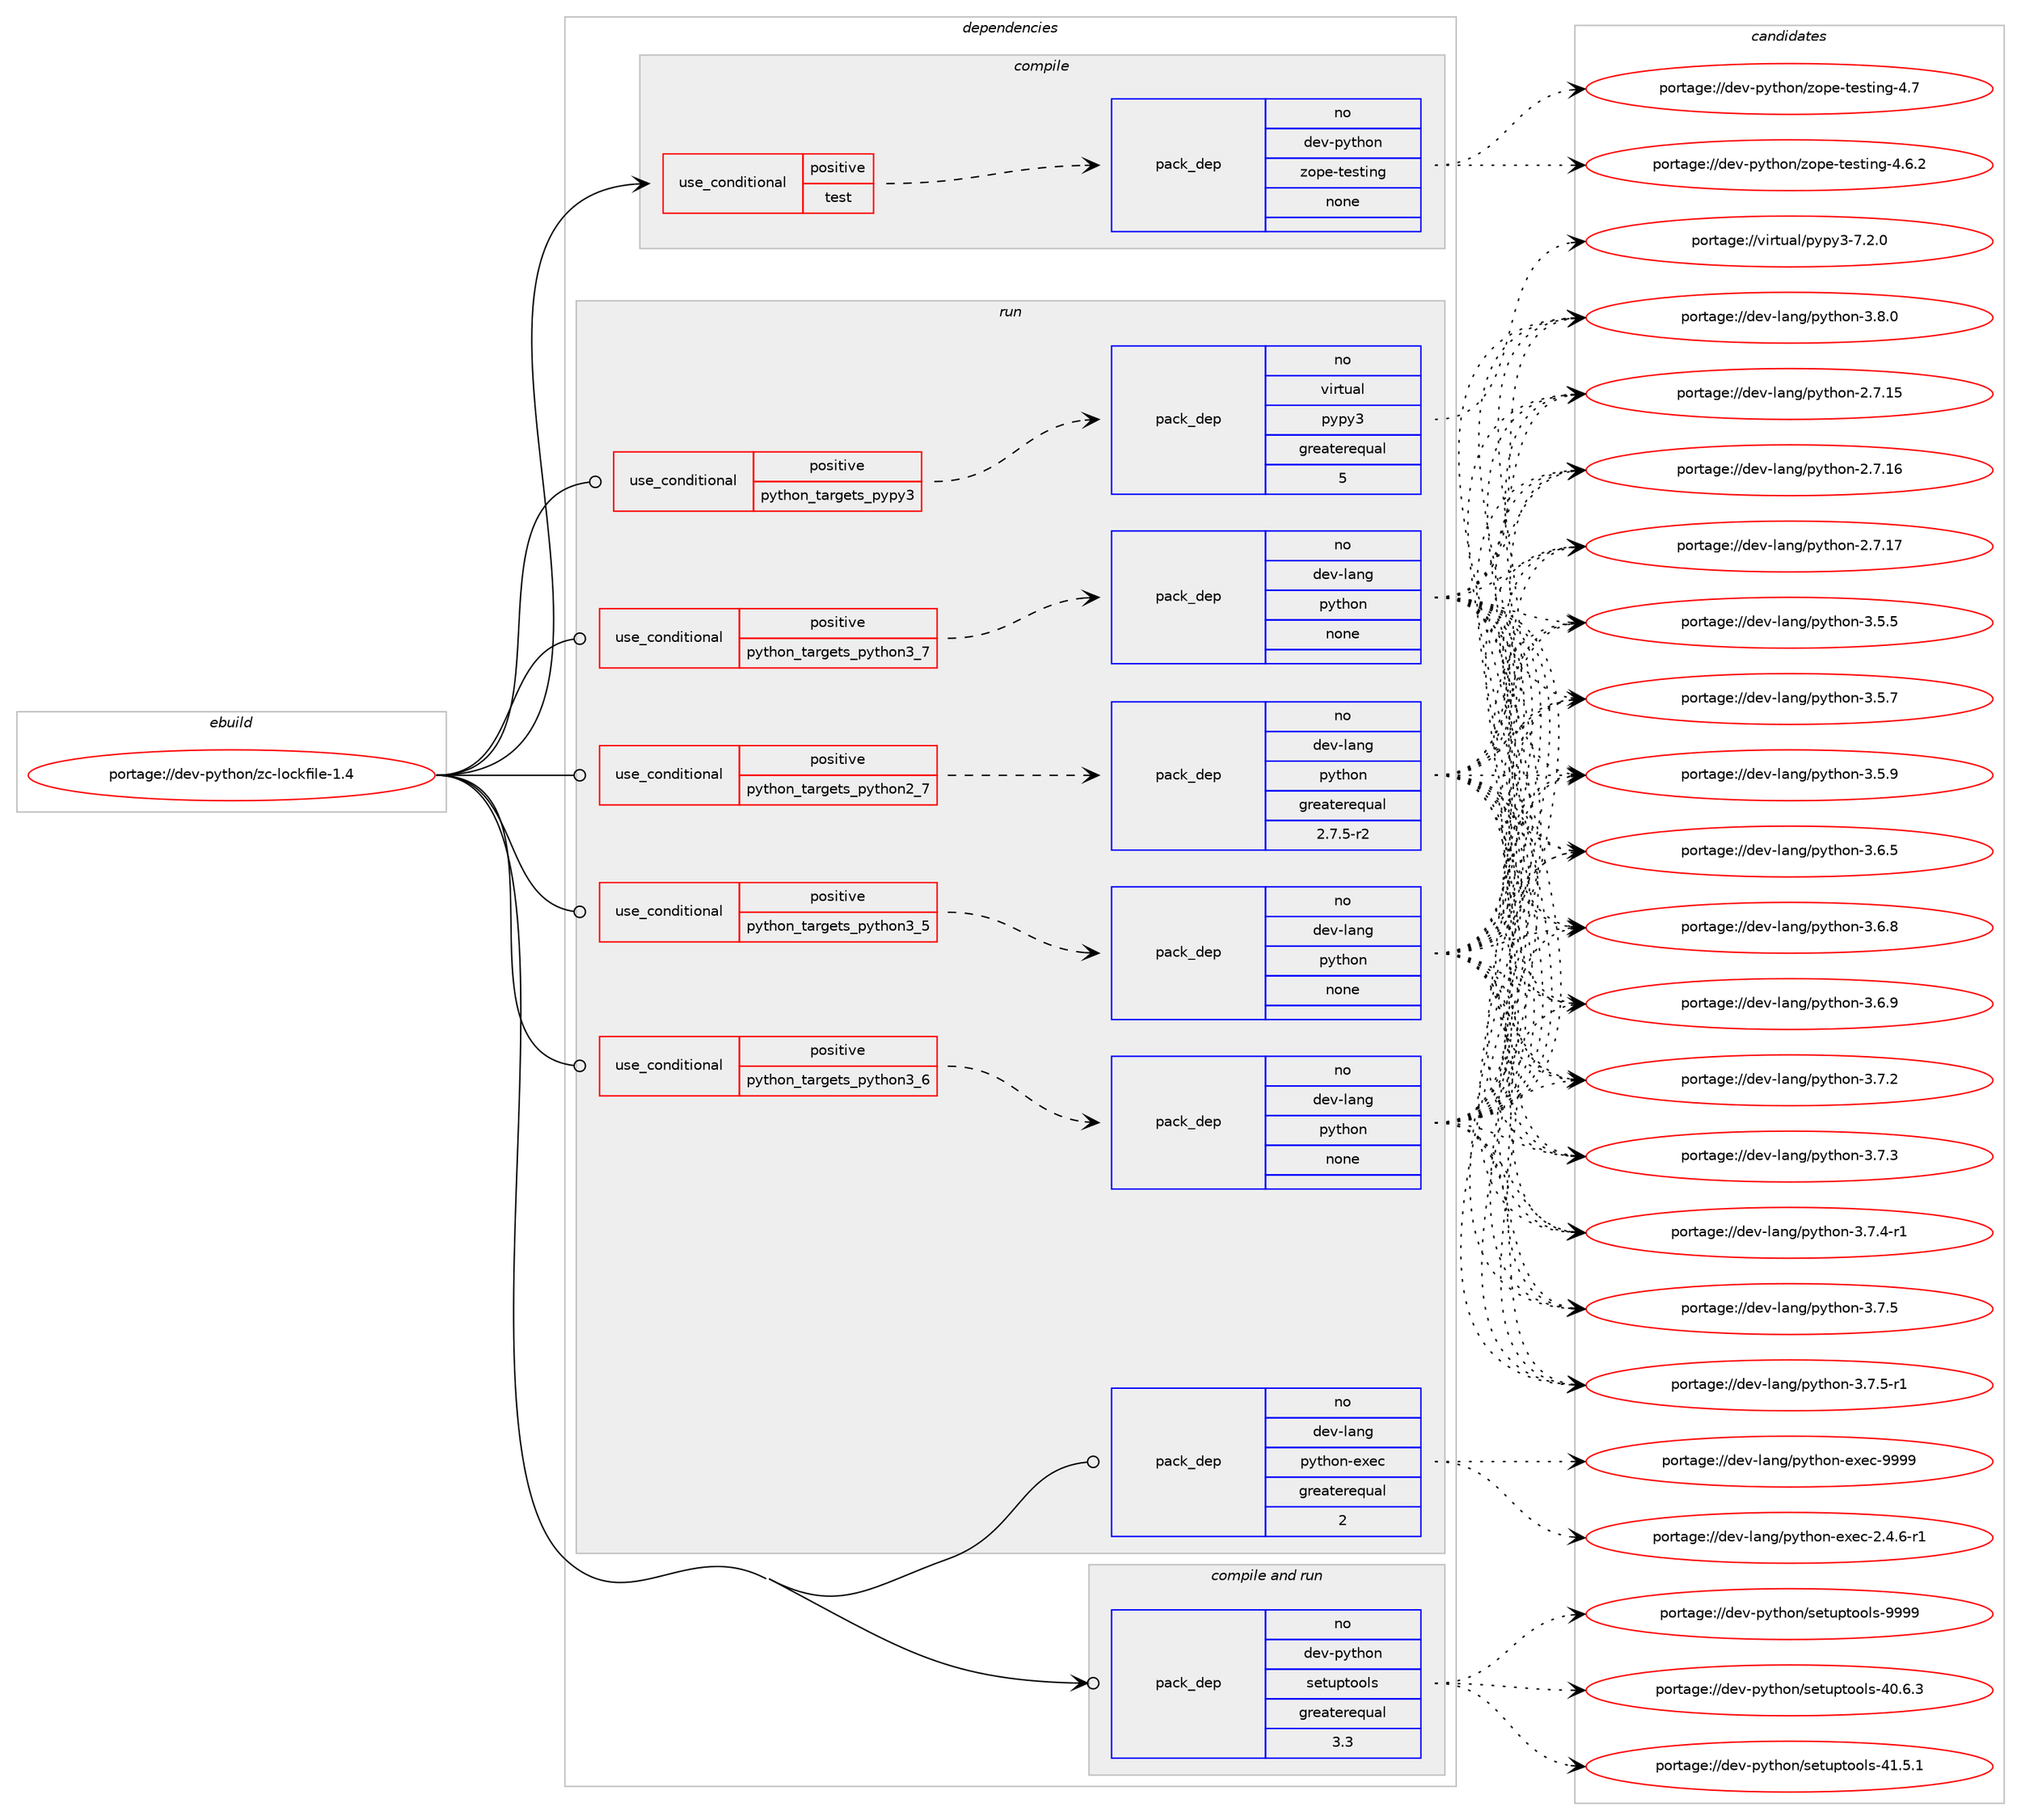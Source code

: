 digraph prolog {

# *************
# Graph options
# *************

newrank=true;
concentrate=true;
compound=true;
graph [rankdir=LR,fontname=Helvetica,fontsize=10,ranksep=1.5];#, ranksep=2.5, nodesep=0.2];
edge  [arrowhead=vee];
node  [fontname=Helvetica,fontsize=10];

# **********
# The ebuild
# **********

subgraph cluster_leftcol {
color=gray;
rank=same;
label=<<i>ebuild</i>>;
id [label="portage://dev-python/zc-lockfile-1.4", color=red, width=4, href="../dev-python/zc-lockfile-1.4.svg"];
}

# ****************
# The dependencies
# ****************

subgraph cluster_midcol {
color=gray;
label=<<i>dependencies</i>>;
subgraph cluster_compile {
fillcolor="#eeeeee";
style=filled;
label=<<i>compile</i>>;
subgraph cond41140 {
dependency180026 [label=<<TABLE BORDER="0" CELLBORDER="1" CELLSPACING="0" CELLPADDING="4"><TR><TD ROWSPAN="3" CELLPADDING="10">use_conditional</TD></TR><TR><TD>positive</TD></TR><TR><TD>test</TD></TR></TABLE>>, shape=none, color=red];
subgraph pack135475 {
dependency180027 [label=<<TABLE BORDER="0" CELLBORDER="1" CELLSPACING="0" CELLPADDING="4" WIDTH="220"><TR><TD ROWSPAN="6" CELLPADDING="30">pack_dep</TD></TR><TR><TD WIDTH="110">no</TD></TR><TR><TD>dev-python</TD></TR><TR><TD>zope-testing</TD></TR><TR><TD>none</TD></TR><TR><TD></TD></TR></TABLE>>, shape=none, color=blue];
}
dependency180026:e -> dependency180027:w [weight=20,style="dashed",arrowhead="vee"];
}
id:e -> dependency180026:w [weight=20,style="solid",arrowhead="vee"];
}
subgraph cluster_compileandrun {
fillcolor="#eeeeee";
style=filled;
label=<<i>compile and run</i>>;
subgraph pack135476 {
dependency180028 [label=<<TABLE BORDER="0" CELLBORDER="1" CELLSPACING="0" CELLPADDING="4" WIDTH="220"><TR><TD ROWSPAN="6" CELLPADDING="30">pack_dep</TD></TR><TR><TD WIDTH="110">no</TD></TR><TR><TD>dev-python</TD></TR><TR><TD>setuptools</TD></TR><TR><TD>greaterequal</TD></TR><TR><TD>3.3</TD></TR></TABLE>>, shape=none, color=blue];
}
id:e -> dependency180028:w [weight=20,style="solid",arrowhead="odotvee"];
}
subgraph cluster_run {
fillcolor="#eeeeee";
style=filled;
label=<<i>run</i>>;
subgraph cond41141 {
dependency180029 [label=<<TABLE BORDER="0" CELLBORDER="1" CELLSPACING="0" CELLPADDING="4"><TR><TD ROWSPAN="3" CELLPADDING="10">use_conditional</TD></TR><TR><TD>positive</TD></TR><TR><TD>python_targets_pypy3</TD></TR></TABLE>>, shape=none, color=red];
subgraph pack135477 {
dependency180030 [label=<<TABLE BORDER="0" CELLBORDER="1" CELLSPACING="0" CELLPADDING="4" WIDTH="220"><TR><TD ROWSPAN="6" CELLPADDING="30">pack_dep</TD></TR><TR><TD WIDTH="110">no</TD></TR><TR><TD>virtual</TD></TR><TR><TD>pypy3</TD></TR><TR><TD>greaterequal</TD></TR><TR><TD>5</TD></TR></TABLE>>, shape=none, color=blue];
}
dependency180029:e -> dependency180030:w [weight=20,style="dashed",arrowhead="vee"];
}
id:e -> dependency180029:w [weight=20,style="solid",arrowhead="odot"];
subgraph cond41142 {
dependency180031 [label=<<TABLE BORDER="0" CELLBORDER="1" CELLSPACING="0" CELLPADDING="4"><TR><TD ROWSPAN="3" CELLPADDING="10">use_conditional</TD></TR><TR><TD>positive</TD></TR><TR><TD>python_targets_python2_7</TD></TR></TABLE>>, shape=none, color=red];
subgraph pack135478 {
dependency180032 [label=<<TABLE BORDER="0" CELLBORDER="1" CELLSPACING="0" CELLPADDING="4" WIDTH="220"><TR><TD ROWSPAN="6" CELLPADDING="30">pack_dep</TD></TR><TR><TD WIDTH="110">no</TD></TR><TR><TD>dev-lang</TD></TR><TR><TD>python</TD></TR><TR><TD>greaterequal</TD></TR><TR><TD>2.7.5-r2</TD></TR></TABLE>>, shape=none, color=blue];
}
dependency180031:e -> dependency180032:w [weight=20,style="dashed",arrowhead="vee"];
}
id:e -> dependency180031:w [weight=20,style="solid",arrowhead="odot"];
subgraph cond41143 {
dependency180033 [label=<<TABLE BORDER="0" CELLBORDER="1" CELLSPACING="0" CELLPADDING="4"><TR><TD ROWSPAN="3" CELLPADDING="10">use_conditional</TD></TR><TR><TD>positive</TD></TR><TR><TD>python_targets_python3_5</TD></TR></TABLE>>, shape=none, color=red];
subgraph pack135479 {
dependency180034 [label=<<TABLE BORDER="0" CELLBORDER="1" CELLSPACING="0" CELLPADDING="4" WIDTH="220"><TR><TD ROWSPAN="6" CELLPADDING="30">pack_dep</TD></TR><TR><TD WIDTH="110">no</TD></TR><TR><TD>dev-lang</TD></TR><TR><TD>python</TD></TR><TR><TD>none</TD></TR><TR><TD></TD></TR></TABLE>>, shape=none, color=blue];
}
dependency180033:e -> dependency180034:w [weight=20,style="dashed",arrowhead="vee"];
}
id:e -> dependency180033:w [weight=20,style="solid",arrowhead="odot"];
subgraph cond41144 {
dependency180035 [label=<<TABLE BORDER="0" CELLBORDER="1" CELLSPACING="0" CELLPADDING="4"><TR><TD ROWSPAN="3" CELLPADDING="10">use_conditional</TD></TR><TR><TD>positive</TD></TR><TR><TD>python_targets_python3_6</TD></TR></TABLE>>, shape=none, color=red];
subgraph pack135480 {
dependency180036 [label=<<TABLE BORDER="0" CELLBORDER="1" CELLSPACING="0" CELLPADDING="4" WIDTH="220"><TR><TD ROWSPAN="6" CELLPADDING="30">pack_dep</TD></TR><TR><TD WIDTH="110">no</TD></TR><TR><TD>dev-lang</TD></TR><TR><TD>python</TD></TR><TR><TD>none</TD></TR><TR><TD></TD></TR></TABLE>>, shape=none, color=blue];
}
dependency180035:e -> dependency180036:w [weight=20,style="dashed",arrowhead="vee"];
}
id:e -> dependency180035:w [weight=20,style="solid",arrowhead="odot"];
subgraph cond41145 {
dependency180037 [label=<<TABLE BORDER="0" CELLBORDER="1" CELLSPACING="0" CELLPADDING="4"><TR><TD ROWSPAN="3" CELLPADDING="10">use_conditional</TD></TR><TR><TD>positive</TD></TR><TR><TD>python_targets_python3_7</TD></TR></TABLE>>, shape=none, color=red];
subgraph pack135481 {
dependency180038 [label=<<TABLE BORDER="0" CELLBORDER="1" CELLSPACING="0" CELLPADDING="4" WIDTH="220"><TR><TD ROWSPAN="6" CELLPADDING="30">pack_dep</TD></TR><TR><TD WIDTH="110">no</TD></TR><TR><TD>dev-lang</TD></TR><TR><TD>python</TD></TR><TR><TD>none</TD></TR><TR><TD></TD></TR></TABLE>>, shape=none, color=blue];
}
dependency180037:e -> dependency180038:w [weight=20,style="dashed",arrowhead="vee"];
}
id:e -> dependency180037:w [weight=20,style="solid",arrowhead="odot"];
subgraph pack135482 {
dependency180039 [label=<<TABLE BORDER="0" CELLBORDER="1" CELLSPACING="0" CELLPADDING="4" WIDTH="220"><TR><TD ROWSPAN="6" CELLPADDING="30">pack_dep</TD></TR><TR><TD WIDTH="110">no</TD></TR><TR><TD>dev-lang</TD></TR><TR><TD>python-exec</TD></TR><TR><TD>greaterequal</TD></TR><TR><TD>2</TD></TR></TABLE>>, shape=none, color=blue];
}
id:e -> dependency180039:w [weight=20,style="solid",arrowhead="odot"];
}
}

# **************
# The candidates
# **************

subgraph cluster_choices {
rank=same;
color=gray;
label=<<i>candidates</i>>;

subgraph choice135475 {
color=black;
nodesep=1;
choiceportage100101118451121211161041111104712211111210145116101115116105110103455246544650 [label="portage://dev-python/zope-testing-4.6.2", color=red, width=4,href="../dev-python/zope-testing-4.6.2.svg"];
choiceportage10010111845112121116104111110471221111121014511610111511610511010345524655 [label="portage://dev-python/zope-testing-4.7", color=red, width=4,href="../dev-python/zope-testing-4.7.svg"];
dependency180027:e -> choiceportage100101118451121211161041111104712211111210145116101115116105110103455246544650:w [style=dotted,weight="100"];
dependency180027:e -> choiceportage10010111845112121116104111110471221111121014511610111511610511010345524655:w [style=dotted,weight="100"];
}
subgraph choice135476 {
color=black;
nodesep=1;
choiceportage100101118451121211161041111104711510111611711211611111110811545524846544651 [label="portage://dev-python/setuptools-40.6.3", color=red, width=4,href="../dev-python/setuptools-40.6.3.svg"];
choiceportage100101118451121211161041111104711510111611711211611111110811545524946534649 [label="portage://dev-python/setuptools-41.5.1", color=red, width=4,href="../dev-python/setuptools-41.5.1.svg"];
choiceportage10010111845112121116104111110471151011161171121161111111081154557575757 [label="portage://dev-python/setuptools-9999", color=red, width=4,href="../dev-python/setuptools-9999.svg"];
dependency180028:e -> choiceportage100101118451121211161041111104711510111611711211611111110811545524846544651:w [style=dotted,weight="100"];
dependency180028:e -> choiceportage100101118451121211161041111104711510111611711211611111110811545524946534649:w [style=dotted,weight="100"];
dependency180028:e -> choiceportage10010111845112121116104111110471151011161171121161111111081154557575757:w [style=dotted,weight="100"];
}
subgraph choice135477 {
color=black;
nodesep=1;
choiceportage118105114116117971084711212111212151455546504648 [label="portage://virtual/pypy3-7.2.0", color=red, width=4,href="../virtual/pypy3-7.2.0.svg"];
dependency180030:e -> choiceportage118105114116117971084711212111212151455546504648:w [style=dotted,weight="100"];
}
subgraph choice135478 {
color=black;
nodesep=1;
choiceportage10010111845108971101034711212111610411111045504655464953 [label="portage://dev-lang/python-2.7.15", color=red, width=4,href="../dev-lang/python-2.7.15.svg"];
choiceportage10010111845108971101034711212111610411111045504655464954 [label="portage://dev-lang/python-2.7.16", color=red, width=4,href="../dev-lang/python-2.7.16.svg"];
choiceportage10010111845108971101034711212111610411111045504655464955 [label="portage://dev-lang/python-2.7.17", color=red, width=4,href="../dev-lang/python-2.7.17.svg"];
choiceportage100101118451089711010347112121116104111110455146534653 [label="portage://dev-lang/python-3.5.5", color=red, width=4,href="../dev-lang/python-3.5.5.svg"];
choiceportage100101118451089711010347112121116104111110455146534655 [label="portage://dev-lang/python-3.5.7", color=red, width=4,href="../dev-lang/python-3.5.7.svg"];
choiceportage100101118451089711010347112121116104111110455146534657 [label="portage://dev-lang/python-3.5.9", color=red, width=4,href="../dev-lang/python-3.5.9.svg"];
choiceportage100101118451089711010347112121116104111110455146544653 [label="portage://dev-lang/python-3.6.5", color=red, width=4,href="../dev-lang/python-3.6.5.svg"];
choiceportage100101118451089711010347112121116104111110455146544656 [label="portage://dev-lang/python-3.6.8", color=red, width=4,href="../dev-lang/python-3.6.8.svg"];
choiceportage100101118451089711010347112121116104111110455146544657 [label="portage://dev-lang/python-3.6.9", color=red, width=4,href="../dev-lang/python-3.6.9.svg"];
choiceportage100101118451089711010347112121116104111110455146554650 [label="portage://dev-lang/python-3.7.2", color=red, width=4,href="../dev-lang/python-3.7.2.svg"];
choiceportage100101118451089711010347112121116104111110455146554651 [label="portage://dev-lang/python-3.7.3", color=red, width=4,href="../dev-lang/python-3.7.3.svg"];
choiceportage1001011184510897110103471121211161041111104551465546524511449 [label="portage://dev-lang/python-3.7.4-r1", color=red, width=4,href="../dev-lang/python-3.7.4-r1.svg"];
choiceportage100101118451089711010347112121116104111110455146554653 [label="portage://dev-lang/python-3.7.5", color=red, width=4,href="../dev-lang/python-3.7.5.svg"];
choiceportage1001011184510897110103471121211161041111104551465546534511449 [label="portage://dev-lang/python-3.7.5-r1", color=red, width=4,href="../dev-lang/python-3.7.5-r1.svg"];
choiceportage100101118451089711010347112121116104111110455146564648 [label="portage://dev-lang/python-3.8.0", color=red, width=4,href="../dev-lang/python-3.8.0.svg"];
dependency180032:e -> choiceportage10010111845108971101034711212111610411111045504655464953:w [style=dotted,weight="100"];
dependency180032:e -> choiceportage10010111845108971101034711212111610411111045504655464954:w [style=dotted,weight="100"];
dependency180032:e -> choiceportage10010111845108971101034711212111610411111045504655464955:w [style=dotted,weight="100"];
dependency180032:e -> choiceportage100101118451089711010347112121116104111110455146534653:w [style=dotted,weight="100"];
dependency180032:e -> choiceportage100101118451089711010347112121116104111110455146534655:w [style=dotted,weight="100"];
dependency180032:e -> choiceportage100101118451089711010347112121116104111110455146534657:w [style=dotted,weight="100"];
dependency180032:e -> choiceportage100101118451089711010347112121116104111110455146544653:w [style=dotted,weight="100"];
dependency180032:e -> choiceportage100101118451089711010347112121116104111110455146544656:w [style=dotted,weight="100"];
dependency180032:e -> choiceportage100101118451089711010347112121116104111110455146544657:w [style=dotted,weight="100"];
dependency180032:e -> choiceportage100101118451089711010347112121116104111110455146554650:w [style=dotted,weight="100"];
dependency180032:e -> choiceportage100101118451089711010347112121116104111110455146554651:w [style=dotted,weight="100"];
dependency180032:e -> choiceportage1001011184510897110103471121211161041111104551465546524511449:w [style=dotted,weight="100"];
dependency180032:e -> choiceportage100101118451089711010347112121116104111110455146554653:w [style=dotted,weight="100"];
dependency180032:e -> choiceportage1001011184510897110103471121211161041111104551465546534511449:w [style=dotted,weight="100"];
dependency180032:e -> choiceportage100101118451089711010347112121116104111110455146564648:w [style=dotted,weight="100"];
}
subgraph choice135479 {
color=black;
nodesep=1;
choiceportage10010111845108971101034711212111610411111045504655464953 [label="portage://dev-lang/python-2.7.15", color=red, width=4,href="../dev-lang/python-2.7.15.svg"];
choiceportage10010111845108971101034711212111610411111045504655464954 [label="portage://dev-lang/python-2.7.16", color=red, width=4,href="../dev-lang/python-2.7.16.svg"];
choiceportage10010111845108971101034711212111610411111045504655464955 [label="portage://dev-lang/python-2.7.17", color=red, width=4,href="../dev-lang/python-2.7.17.svg"];
choiceportage100101118451089711010347112121116104111110455146534653 [label="portage://dev-lang/python-3.5.5", color=red, width=4,href="../dev-lang/python-3.5.5.svg"];
choiceportage100101118451089711010347112121116104111110455146534655 [label="portage://dev-lang/python-3.5.7", color=red, width=4,href="../dev-lang/python-3.5.7.svg"];
choiceportage100101118451089711010347112121116104111110455146534657 [label="portage://dev-lang/python-3.5.9", color=red, width=4,href="../dev-lang/python-3.5.9.svg"];
choiceportage100101118451089711010347112121116104111110455146544653 [label="portage://dev-lang/python-3.6.5", color=red, width=4,href="../dev-lang/python-3.6.5.svg"];
choiceportage100101118451089711010347112121116104111110455146544656 [label="portage://dev-lang/python-3.6.8", color=red, width=4,href="../dev-lang/python-3.6.8.svg"];
choiceportage100101118451089711010347112121116104111110455146544657 [label="portage://dev-lang/python-3.6.9", color=red, width=4,href="../dev-lang/python-3.6.9.svg"];
choiceportage100101118451089711010347112121116104111110455146554650 [label="portage://dev-lang/python-3.7.2", color=red, width=4,href="../dev-lang/python-3.7.2.svg"];
choiceportage100101118451089711010347112121116104111110455146554651 [label="portage://dev-lang/python-3.7.3", color=red, width=4,href="../dev-lang/python-3.7.3.svg"];
choiceportage1001011184510897110103471121211161041111104551465546524511449 [label="portage://dev-lang/python-3.7.4-r1", color=red, width=4,href="../dev-lang/python-3.7.4-r1.svg"];
choiceportage100101118451089711010347112121116104111110455146554653 [label="portage://dev-lang/python-3.7.5", color=red, width=4,href="../dev-lang/python-3.7.5.svg"];
choiceportage1001011184510897110103471121211161041111104551465546534511449 [label="portage://dev-lang/python-3.7.5-r1", color=red, width=4,href="../dev-lang/python-3.7.5-r1.svg"];
choiceportage100101118451089711010347112121116104111110455146564648 [label="portage://dev-lang/python-3.8.0", color=red, width=4,href="../dev-lang/python-3.8.0.svg"];
dependency180034:e -> choiceportage10010111845108971101034711212111610411111045504655464953:w [style=dotted,weight="100"];
dependency180034:e -> choiceportage10010111845108971101034711212111610411111045504655464954:w [style=dotted,weight="100"];
dependency180034:e -> choiceportage10010111845108971101034711212111610411111045504655464955:w [style=dotted,weight="100"];
dependency180034:e -> choiceportage100101118451089711010347112121116104111110455146534653:w [style=dotted,weight="100"];
dependency180034:e -> choiceportage100101118451089711010347112121116104111110455146534655:w [style=dotted,weight="100"];
dependency180034:e -> choiceportage100101118451089711010347112121116104111110455146534657:w [style=dotted,weight="100"];
dependency180034:e -> choiceportage100101118451089711010347112121116104111110455146544653:w [style=dotted,weight="100"];
dependency180034:e -> choiceportage100101118451089711010347112121116104111110455146544656:w [style=dotted,weight="100"];
dependency180034:e -> choiceportage100101118451089711010347112121116104111110455146544657:w [style=dotted,weight="100"];
dependency180034:e -> choiceportage100101118451089711010347112121116104111110455146554650:w [style=dotted,weight="100"];
dependency180034:e -> choiceportage100101118451089711010347112121116104111110455146554651:w [style=dotted,weight="100"];
dependency180034:e -> choiceportage1001011184510897110103471121211161041111104551465546524511449:w [style=dotted,weight="100"];
dependency180034:e -> choiceportage100101118451089711010347112121116104111110455146554653:w [style=dotted,weight="100"];
dependency180034:e -> choiceportage1001011184510897110103471121211161041111104551465546534511449:w [style=dotted,weight="100"];
dependency180034:e -> choiceportage100101118451089711010347112121116104111110455146564648:w [style=dotted,weight="100"];
}
subgraph choice135480 {
color=black;
nodesep=1;
choiceportage10010111845108971101034711212111610411111045504655464953 [label="portage://dev-lang/python-2.7.15", color=red, width=4,href="../dev-lang/python-2.7.15.svg"];
choiceportage10010111845108971101034711212111610411111045504655464954 [label="portage://dev-lang/python-2.7.16", color=red, width=4,href="../dev-lang/python-2.7.16.svg"];
choiceportage10010111845108971101034711212111610411111045504655464955 [label="portage://dev-lang/python-2.7.17", color=red, width=4,href="../dev-lang/python-2.7.17.svg"];
choiceportage100101118451089711010347112121116104111110455146534653 [label="portage://dev-lang/python-3.5.5", color=red, width=4,href="../dev-lang/python-3.5.5.svg"];
choiceportage100101118451089711010347112121116104111110455146534655 [label="portage://dev-lang/python-3.5.7", color=red, width=4,href="../dev-lang/python-3.5.7.svg"];
choiceportage100101118451089711010347112121116104111110455146534657 [label="portage://dev-lang/python-3.5.9", color=red, width=4,href="../dev-lang/python-3.5.9.svg"];
choiceportage100101118451089711010347112121116104111110455146544653 [label="portage://dev-lang/python-3.6.5", color=red, width=4,href="../dev-lang/python-3.6.5.svg"];
choiceportage100101118451089711010347112121116104111110455146544656 [label="portage://dev-lang/python-3.6.8", color=red, width=4,href="../dev-lang/python-3.6.8.svg"];
choiceportage100101118451089711010347112121116104111110455146544657 [label="portage://dev-lang/python-3.6.9", color=red, width=4,href="../dev-lang/python-3.6.9.svg"];
choiceportage100101118451089711010347112121116104111110455146554650 [label="portage://dev-lang/python-3.7.2", color=red, width=4,href="../dev-lang/python-3.7.2.svg"];
choiceportage100101118451089711010347112121116104111110455146554651 [label="portage://dev-lang/python-3.7.3", color=red, width=4,href="../dev-lang/python-3.7.3.svg"];
choiceportage1001011184510897110103471121211161041111104551465546524511449 [label="portage://dev-lang/python-3.7.4-r1", color=red, width=4,href="../dev-lang/python-3.7.4-r1.svg"];
choiceportage100101118451089711010347112121116104111110455146554653 [label="portage://dev-lang/python-3.7.5", color=red, width=4,href="../dev-lang/python-3.7.5.svg"];
choiceportage1001011184510897110103471121211161041111104551465546534511449 [label="portage://dev-lang/python-3.7.5-r1", color=red, width=4,href="../dev-lang/python-3.7.5-r1.svg"];
choiceportage100101118451089711010347112121116104111110455146564648 [label="portage://dev-lang/python-3.8.0", color=red, width=4,href="../dev-lang/python-3.8.0.svg"];
dependency180036:e -> choiceportage10010111845108971101034711212111610411111045504655464953:w [style=dotted,weight="100"];
dependency180036:e -> choiceportage10010111845108971101034711212111610411111045504655464954:w [style=dotted,weight="100"];
dependency180036:e -> choiceportage10010111845108971101034711212111610411111045504655464955:w [style=dotted,weight="100"];
dependency180036:e -> choiceportage100101118451089711010347112121116104111110455146534653:w [style=dotted,weight="100"];
dependency180036:e -> choiceportage100101118451089711010347112121116104111110455146534655:w [style=dotted,weight="100"];
dependency180036:e -> choiceportage100101118451089711010347112121116104111110455146534657:w [style=dotted,weight="100"];
dependency180036:e -> choiceportage100101118451089711010347112121116104111110455146544653:w [style=dotted,weight="100"];
dependency180036:e -> choiceportage100101118451089711010347112121116104111110455146544656:w [style=dotted,weight="100"];
dependency180036:e -> choiceportage100101118451089711010347112121116104111110455146544657:w [style=dotted,weight="100"];
dependency180036:e -> choiceportage100101118451089711010347112121116104111110455146554650:w [style=dotted,weight="100"];
dependency180036:e -> choiceportage100101118451089711010347112121116104111110455146554651:w [style=dotted,weight="100"];
dependency180036:e -> choiceportage1001011184510897110103471121211161041111104551465546524511449:w [style=dotted,weight="100"];
dependency180036:e -> choiceportage100101118451089711010347112121116104111110455146554653:w [style=dotted,weight="100"];
dependency180036:e -> choiceportage1001011184510897110103471121211161041111104551465546534511449:w [style=dotted,weight="100"];
dependency180036:e -> choiceportage100101118451089711010347112121116104111110455146564648:w [style=dotted,weight="100"];
}
subgraph choice135481 {
color=black;
nodesep=1;
choiceportage10010111845108971101034711212111610411111045504655464953 [label="portage://dev-lang/python-2.7.15", color=red, width=4,href="../dev-lang/python-2.7.15.svg"];
choiceportage10010111845108971101034711212111610411111045504655464954 [label="portage://dev-lang/python-2.7.16", color=red, width=4,href="../dev-lang/python-2.7.16.svg"];
choiceportage10010111845108971101034711212111610411111045504655464955 [label="portage://dev-lang/python-2.7.17", color=red, width=4,href="../dev-lang/python-2.7.17.svg"];
choiceportage100101118451089711010347112121116104111110455146534653 [label="portage://dev-lang/python-3.5.5", color=red, width=4,href="../dev-lang/python-3.5.5.svg"];
choiceportage100101118451089711010347112121116104111110455146534655 [label="portage://dev-lang/python-3.5.7", color=red, width=4,href="../dev-lang/python-3.5.7.svg"];
choiceportage100101118451089711010347112121116104111110455146534657 [label="portage://dev-lang/python-3.5.9", color=red, width=4,href="../dev-lang/python-3.5.9.svg"];
choiceportage100101118451089711010347112121116104111110455146544653 [label="portage://dev-lang/python-3.6.5", color=red, width=4,href="../dev-lang/python-3.6.5.svg"];
choiceportage100101118451089711010347112121116104111110455146544656 [label="portage://dev-lang/python-3.6.8", color=red, width=4,href="../dev-lang/python-3.6.8.svg"];
choiceportage100101118451089711010347112121116104111110455146544657 [label="portage://dev-lang/python-3.6.9", color=red, width=4,href="../dev-lang/python-3.6.9.svg"];
choiceportage100101118451089711010347112121116104111110455146554650 [label="portage://dev-lang/python-3.7.2", color=red, width=4,href="../dev-lang/python-3.7.2.svg"];
choiceportage100101118451089711010347112121116104111110455146554651 [label="portage://dev-lang/python-3.7.3", color=red, width=4,href="../dev-lang/python-3.7.3.svg"];
choiceportage1001011184510897110103471121211161041111104551465546524511449 [label="portage://dev-lang/python-3.7.4-r1", color=red, width=4,href="../dev-lang/python-3.7.4-r1.svg"];
choiceportage100101118451089711010347112121116104111110455146554653 [label="portage://dev-lang/python-3.7.5", color=red, width=4,href="../dev-lang/python-3.7.5.svg"];
choiceportage1001011184510897110103471121211161041111104551465546534511449 [label="portage://dev-lang/python-3.7.5-r1", color=red, width=4,href="../dev-lang/python-3.7.5-r1.svg"];
choiceportage100101118451089711010347112121116104111110455146564648 [label="portage://dev-lang/python-3.8.0", color=red, width=4,href="../dev-lang/python-3.8.0.svg"];
dependency180038:e -> choiceportage10010111845108971101034711212111610411111045504655464953:w [style=dotted,weight="100"];
dependency180038:e -> choiceportage10010111845108971101034711212111610411111045504655464954:w [style=dotted,weight="100"];
dependency180038:e -> choiceportage10010111845108971101034711212111610411111045504655464955:w [style=dotted,weight="100"];
dependency180038:e -> choiceportage100101118451089711010347112121116104111110455146534653:w [style=dotted,weight="100"];
dependency180038:e -> choiceportage100101118451089711010347112121116104111110455146534655:w [style=dotted,weight="100"];
dependency180038:e -> choiceportage100101118451089711010347112121116104111110455146534657:w [style=dotted,weight="100"];
dependency180038:e -> choiceportage100101118451089711010347112121116104111110455146544653:w [style=dotted,weight="100"];
dependency180038:e -> choiceportage100101118451089711010347112121116104111110455146544656:w [style=dotted,weight="100"];
dependency180038:e -> choiceportage100101118451089711010347112121116104111110455146544657:w [style=dotted,weight="100"];
dependency180038:e -> choiceportage100101118451089711010347112121116104111110455146554650:w [style=dotted,weight="100"];
dependency180038:e -> choiceportage100101118451089711010347112121116104111110455146554651:w [style=dotted,weight="100"];
dependency180038:e -> choiceportage1001011184510897110103471121211161041111104551465546524511449:w [style=dotted,weight="100"];
dependency180038:e -> choiceportage100101118451089711010347112121116104111110455146554653:w [style=dotted,weight="100"];
dependency180038:e -> choiceportage1001011184510897110103471121211161041111104551465546534511449:w [style=dotted,weight="100"];
dependency180038:e -> choiceportage100101118451089711010347112121116104111110455146564648:w [style=dotted,weight="100"];
}
subgraph choice135482 {
color=black;
nodesep=1;
choiceportage10010111845108971101034711212111610411111045101120101994550465246544511449 [label="portage://dev-lang/python-exec-2.4.6-r1", color=red, width=4,href="../dev-lang/python-exec-2.4.6-r1.svg"];
choiceportage10010111845108971101034711212111610411111045101120101994557575757 [label="portage://dev-lang/python-exec-9999", color=red, width=4,href="../dev-lang/python-exec-9999.svg"];
dependency180039:e -> choiceportage10010111845108971101034711212111610411111045101120101994550465246544511449:w [style=dotted,weight="100"];
dependency180039:e -> choiceportage10010111845108971101034711212111610411111045101120101994557575757:w [style=dotted,weight="100"];
}
}

}
